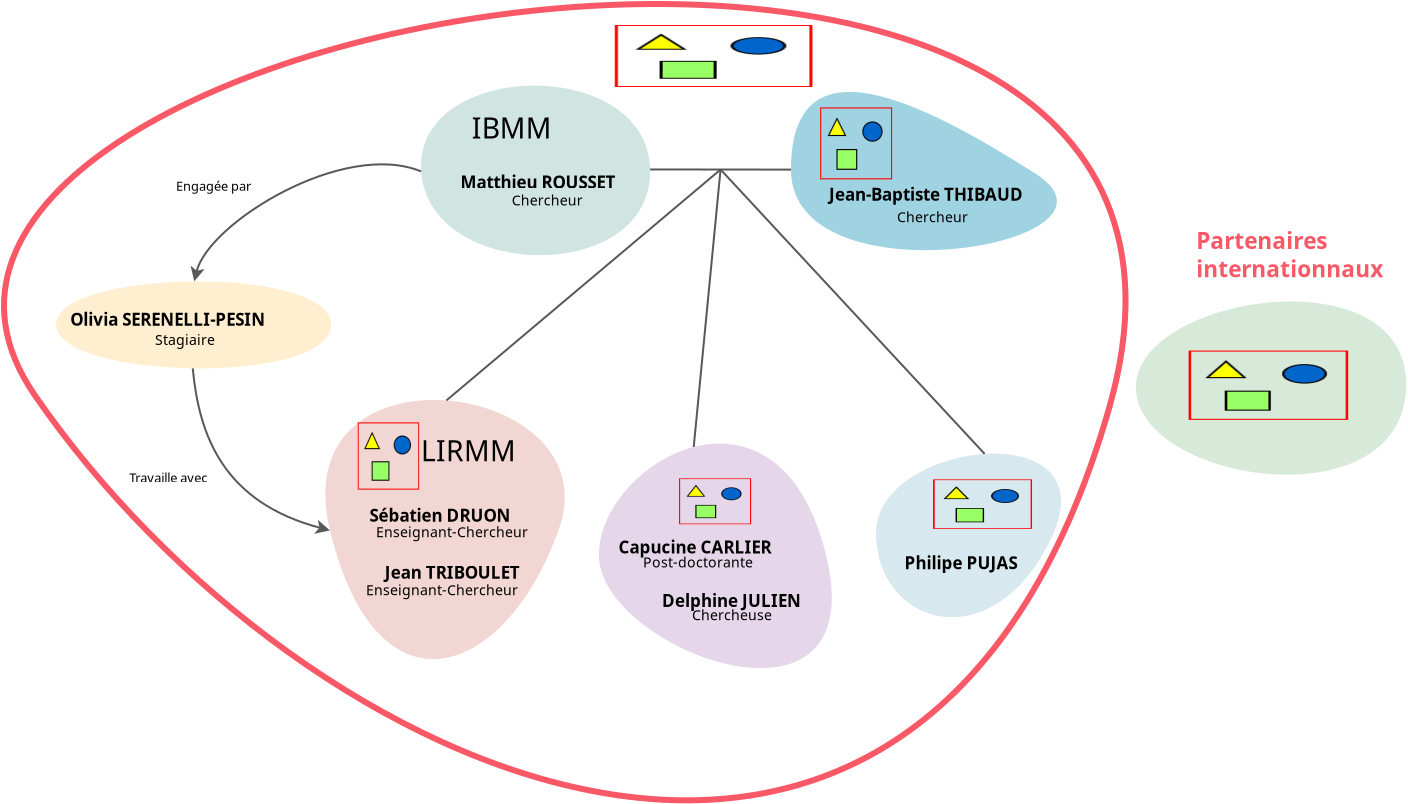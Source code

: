 <?xml version="1.0" encoding="UTF-8"?>
<dia:diagram xmlns:dia="http://www.lysator.liu.se/~alla/dia/">
  <dia:layer name="Arrière-plan" visible="true" connectable="true" active="true">
    <dia:object type="Standard - Beziergon" version="0" id="O0">
      <dia:attribute name="obj_pos">
        <dia:point val="7.339,3.262"/>
      </dia:attribute>
      <dia:attribute name="obj_bb">
        <dia:rectangle val="7.279,-1.079;18.841,7.501"/>
      </dia:attribute>
      <dia:attribute name="bez_points">
        <dia:point val="7.339,3.262"/>
        <dia:point val="7.739,8.814"/>
        <dia:point val="18.939,8.914"/>
        <dia:point val="18.789,3.162"/>
        <dia:point val="18.639,-2.591"/>
        <dia:point val="6.939,-2.291"/>
      </dia:attribute>
      <dia:attribute name="corner_types">
        <dia:enum val="0"/>
        <dia:enum val="0"/>
        <dia:enum val="0"/>
      </dia:attribute>
      <dia:attribute name="line_color">
        <dia:color val="#68cced00"/>
      </dia:attribute>
      <dia:attribute name="line_width">
        <dia:real val="0.1"/>
      </dia:attribute>
      <dia:attribute name="inner_color">
        <dia:color val="#d0e5e2ff"/>
      </dia:attribute>
      <dia:attribute name="show_background">
        <dia:boolean val="true"/>
      </dia:attribute>
      <dia:attribute name="line_style">
        <dia:enum val="4"/>
      </dia:attribute>
      <dia:attribute name="line_join">
        <dia:enum val="2"/>
      </dia:attribute>
    </dia:object>
    <dia:object type="Standard - Text" version="1" id="O1">
      <dia:attribute name="obj_pos">
        <dia:point val="13.264,4.112"/>
      </dia:attribute>
      <dia:attribute name="obj_bb">
        <dia:rectangle val="8.771,3.324;17.758,5.37"/>
      </dia:attribute>
      <dia:attribute name="text">
        <dia:composite type="text">
          <dia:attribute name="string">
            <dia:string>#Matthieu ROUSSET
#</dia:string>
          </dia:attribute>
          <dia:attribute name="font">
            <dia:font family="sans" style="80" name="Helvetica-Bold"/>
          </dia:attribute>
          <dia:attribute name="height">
            <dia:real val="1.058"/>
          </dia:attribute>
          <dia:attribute name="pos">
            <dia:point val="13.264,4.112"/>
          </dia:attribute>
          <dia:attribute name="color">
            <dia:color val="#000000ff"/>
          </dia:attribute>
          <dia:attribute name="alignment">
            <dia:enum val="1"/>
          </dia:attribute>
        </dia:composite>
      </dia:attribute>
      <dia:attribute name="valign">
        <dia:enum val="3"/>
      </dia:attribute>
    </dia:object>
    <dia:object type="Standard - Beziergon" version="0" id="O2">
      <dia:attribute name="obj_pos">
        <dia:point val="16.229,22.525"/>
      </dia:attribute>
      <dia:attribute name="obj_bb">
        <dia:rectangle val="16.178,16.819;27.922,28.149"/>
      </dia:attribute>
      <dia:attribute name="bez_points">
        <dia:point val="16.229,22.525"/>
        <dia:point val="16.339,27.212"/>
        <dia:point val="29.989,32.312"/>
        <dia:point val="27.589,22.459"/>
        <dia:point val="25.189,12.606"/>
        <dia:point val="16.119,17.838"/>
      </dia:attribute>
      <dia:attribute name="corner_types">
        <dia:enum val="0"/>
        <dia:enum val="0"/>
        <dia:enum val="0"/>
      </dia:attribute>
      <dia:attribute name="line_color">
        <dia:color val="#b480c200"/>
      </dia:attribute>
      <dia:attribute name="inner_color">
        <dia:color val="#e5d7e9ff"/>
      </dia:attribute>
      <dia:attribute name="show_background">
        <dia:boolean val="true"/>
      </dia:attribute>
    </dia:object>
    <dia:object type="Standard - Text" version="1" id="O3">
      <dia:attribute name="obj_pos">
        <dia:point val="9.864,1.612"/>
      </dia:attribute>
      <dia:attribute name="obj_bb">
        <dia:rectangle val="9.864,0.302;13.682,1.947"/>
      </dia:attribute>
      <dia:attribute name="text">
        <dia:composite type="text">
          <dia:attribute name="string">
            <dia:string>#IBMM#</dia:string>
          </dia:attribute>
          <dia:attribute name="font">
            <dia:font family="sans" style="0" name="Helvetica"/>
          </dia:attribute>
          <dia:attribute name="height">
            <dia:real val="1.764"/>
          </dia:attribute>
          <dia:attribute name="pos">
            <dia:point val="9.864,1.612"/>
          </dia:attribute>
          <dia:attribute name="color">
            <dia:color val="#000000ff"/>
          </dia:attribute>
          <dia:attribute name="alignment">
            <dia:enum val="0"/>
          </dia:attribute>
        </dia:composite>
      </dia:attribute>
      <dia:attribute name="valign">
        <dia:enum val="3"/>
      </dia:attribute>
    </dia:object>
    <dia:object type="Standard - Text" version="1" id="O4">
      <dia:attribute name="obj_pos">
        <dia:point val="11.864,4.962"/>
      </dia:attribute>
      <dia:attribute name="obj_bb">
        <dia:rectangle val="11.864,4.307;15.524,5.129"/>
      </dia:attribute>
      <dia:attribute name="text">
        <dia:composite type="text">
          <dia:attribute name="string">
            <dia:string>#Chercheur#</dia:string>
          </dia:attribute>
          <dia:attribute name="font">
            <dia:font family="sans" style="0" name="Helvetica"/>
          </dia:attribute>
          <dia:attribute name="height">
            <dia:real val="0.882"/>
          </dia:attribute>
          <dia:attribute name="pos">
            <dia:point val="11.864,4.962"/>
          </dia:attribute>
          <dia:attribute name="color">
            <dia:color val="#000000ff"/>
          </dia:attribute>
          <dia:attribute name="alignment">
            <dia:enum val="0"/>
          </dia:attribute>
        </dia:composite>
      </dia:attribute>
      <dia:attribute name="valign">
        <dia:enum val="3"/>
      </dia:attribute>
    </dia:object>
    <dia:object type="Standard - Text" version="1" id="O5">
      <dia:attribute name="obj_pos">
        <dia:point val="17.209,22.368"/>
      </dia:attribute>
      <dia:attribute name="obj_bb">
        <dia:rectangle val="17.209,21.581;25.892,22.568"/>
      </dia:attribute>
      <dia:attribute name="text">
        <dia:composite type="text">
          <dia:attribute name="string">
            <dia:string>#Capucine CARLIER#</dia:string>
          </dia:attribute>
          <dia:attribute name="font">
            <dia:font family="sans" style="80" name="Helvetica-Bold"/>
          </dia:attribute>
          <dia:attribute name="height">
            <dia:real val="1.058"/>
          </dia:attribute>
          <dia:attribute name="pos">
            <dia:point val="17.209,22.368"/>
          </dia:attribute>
          <dia:attribute name="color">
            <dia:color val="#000000ff"/>
          </dia:attribute>
          <dia:attribute name="alignment">
            <dia:enum val="0"/>
          </dia:attribute>
        </dia:composite>
      </dia:attribute>
      <dia:attribute name="valign">
        <dia:enum val="3"/>
      </dia:attribute>
    </dia:object>
    <dia:object type="Standard - Text" version="1" id="O6">
      <dia:attribute name="obj_pos">
        <dia:point val="18.434,23.068"/>
      </dia:attribute>
      <dia:attribute name="obj_bb">
        <dia:rectangle val="18.434,22.413;24.027,23.236"/>
      </dia:attribute>
      <dia:attribute name="text">
        <dia:composite type="text">
          <dia:attribute name="string">
            <dia:string>#Post-doctorante#</dia:string>
          </dia:attribute>
          <dia:attribute name="font">
            <dia:font family="sans" style="0" name="Helvetica"/>
          </dia:attribute>
          <dia:attribute name="height">
            <dia:real val="0.882"/>
          </dia:attribute>
          <dia:attribute name="pos">
            <dia:point val="18.434,23.068"/>
          </dia:attribute>
          <dia:attribute name="color">
            <dia:color val="#000000ff"/>
          </dia:attribute>
          <dia:attribute name="alignment">
            <dia:enum val="0"/>
          </dia:attribute>
        </dia:composite>
      </dia:attribute>
      <dia:attribute name="valign">
        <dia:enum val="3"/>
      </dia:attribute>
    </dia:object>
    <dia:object type="Standard - Beziergon" version="0" id="O7">
      <dia:attribute name="obj_pos">
        <dia:point val="25.83,3.17"/>
      </dia:attribute>
      <dia:attribute name="obj_bb">
        <dia:rectangle val="25.78,-0.763;39.178,7.251"/>
      </dia:attribute>
      <dia:attribute name="bez_points">
        <dia:point val="25.83,3.17"/>
        <dia:point val="25.821,9.93"/>
        <dia:point val="43.639,6.909"/>
        <dia:point val="38.039,3.359"/>
        <dia:point val="32.439,-0.191"/>
        <dia:point val="25.839,-3.591"/>
      </dia:attribute>
      <dia:attribute name="corner_types">
        <dia:enum val="0"/>
        <dia:enum val="0"/>
        <dia:enum val="0"/>
      </dia:attribute>
      <dia:attribute name="line_color">
        <dia:color val="#00284d00"/>
      </dia:attribute>
      <dia:attribute name="inner_color">
        <dia:color val="#a0d3e1ff"/>
      </dia:attribute>
      <dia:attribute name="show_background">
        <dia:boolean val="true"/>
      </dia:attribute>
    </dia:object>
    <dia:object type="Standard - Text" version="1" id="O8">
      <dia:attribute name="obj_pos">
        <dia:point val="19.379,25.037"/>
      </dia:attribute>
      <dia:attribute name="obj_bb">
        <dia:rectangle val="19.379,24.249;27.059,25.237"/>
      </dia:attribute>
      <dia:attribute name="text">
        <dia:composite type="text">
          <dia:attribute name="string">
            <dia:string>#Delphine JULIEN#</dia:string>
          </dia:attribute>
          <dia:attribute name="font">
            <dia:font family="sans" style="80" name="Helvetica-Bold"/>
          </dia:attribute>
          <dia:attribute name="height">
            <dia:real val="1.058"/>
          </dia:attribute>
          <dia:attribute name="pos">
            <dia:point val="19.379,25.037"/>
          </dia:attribute>
          <dia:attribute name="color">
            <dia:color val="#000000ff"/>
          </dia:attribute>
          <dia:attribute name="alignment">
            <dia:enum val="0"/>
          </dia:attribute>
        </dia:composite>
      </dia:attribute>
      <dia:attribute name="valign">
        <dia:enum val="3"/>
      </dia:attribute>
    </dia:object>
    <dia:object type="Standard - Text" version="1" id="O9">
      <dia:attribute name="obj_pos">
        <dia:point val="20.879,25.706"/>
      </dia:attribute>
      <dia:attribute name="obj_bb">
        <dia:rectangle val="20.879,25.051;25.049,25.873"/>
      </dia:attribute>
      <dia:attribute name="text">
        <dia:composite type="text">
          <dia:attribute name="string">
            <dia:string>#Chercheuse#</dia:string>
          </dia:attribute>
          <dia:attribute name="font">
            <dia:font family="sans" style="0" name="Helvetica"/>
          </dia:attribute>
          <dia:attribute name="height">
            <dia:real val="0.882"/>
          </dia:attribute>
          <dia:attribute name="pos">
            <dia:point val="20.879,25.706"/>
          </dia:attribute>
          <dia:attribute name="color">
            <dia:color val="#000000ff"/>
          </dia:attribute>
          <dia:attribute name="alignment">
            <dia:enum val="0"/>
          </dia:attribute>
        </dia:composite>
      </dia:attribute>
      <dia:attribute name="valign">
        <dia:enum val="3"/>
      </dia:attribute>
    </dia:object>
    <dia:object type="Standard - Text" version="1" id="O10">
      <dia:attribute name="obj_pos">
        <dia:point val="32.578,4.723"/>
      </dia:attribute>
      <dia:attribute name="obj_bb">
        <dia:rectangle val="27.088,3.936;38.068,4.923"/>
      </dia:attribute>
      <dia:attribute name="text">
        <dia:composite type="text">
          <dia:attribute name="string">
            <dia:string>#Jean-Baptiste THIBAUD#</dia:string>
          </dia:attribute>
          <dia:attribute name="font">
            <dia:font family="sans" style="80" name="Helvetica-Bold"/>
          </dia:attribute>
          <dia:attribute name="height">
            <dia:real val="1.058"/>
          </dia:attribute>
          <dia:attribute name="pos">
            <dia:point val="32.578,4.723"/>
          </dia:attribute>
          <dia:attribute name="color">
            <dia:color val="#000000ff"/>
          </dia:attribute>
          <dia:attribute name="alignment">
            <dia:enum val="1"/>
          </dia:attribute>
        </dia:composite>
      </dia:attribute>
      <dia:attribute name="valign">
        <dia:enum val="3"/>
      </dia:attribute>
    </dia:object>
    <dia:object type="Standard - Text" version="1" id="O11">
      <dia:attribute name="obj_pos">
        <dia:point val="25.889,10.581"/>
      </dia:attribute>
      <dia:attribute name="obj_bb">
        <dia:rectangle val="25.889,9.986;25.889,10.733"/>
      </dia:attribute>
      <dia:attribute name="text">
        <dia:composite type="text">
          <dia:attribute name="string">
            <dia:string>##</dia:string>
          </dia:attribute>
          <dia:attribute name="font">
            <dia:font family="sans" style="0" name="Helvetica"/>
          </dia:attribute>
          <dia:attribute name="height">
            <dia:real val="0.8"/>
          </dia:attribute>
          <dia:attribute name="pos">
            <dia:point val="25.889,10.581"/>
          </dia:attribute>
          <dia:attribute name="color">
            <dia:color val="#000000ff"/>
          </dia:attribute>
          <dia:attribute name="alignment">
            <dia:enum val="0"/>
          </dia:attribute>
        </dia:composite>
      </dia:attribute>
      <dia:attribute name="valign">
        <dia:enum val="3"/>
      </dia:attribute>
    </dia:object>
    <dia:object type="Standard - Text" version="1" id="O12">
      <dia:attribute name="obj_pos">
        <dia:point val="31.129,5.806"/>
      </dia:attribute>
      <dia:attribute name="obj_bb">
        <dia:rectangle val="31.129,5.151;34.789,5.973"/>
      </dia:attribute>
      <dia:attribute name="text">
        <dia:composite type="text">
          <dia:attribute name="string">
            <dia:string>#Chercheur#</dia:string>
          </dia:attribute>
          <dia:attribute name="font">
            <dia:font family="sans" style="0" name="Helvetica"/>
          </dia:attribute>
          <dia:attribute name="height">
            <dia:real val="0.882"/>
          </dia:attribute>
          <dia:attribute name="pos">
            <dia:point val="31.129,5.806"/>
          </dia:attribute>
          <dia:attribute name="color">
            <dia:color val="#000000ff"/>
          </dia:attribute>
          <dia:attribute name="alignment">
            <dia:enum val="0"/>
          </dia:attribute>
        </dia:composite>
      </dia:attribute>
      <dia:attribute name="valign">
        <dia:enum val="3"/>
      </dia:attribute>
    </dia:object>
    <dia:object type="Standard - Beziergon" version="0" id="O13">
      <dia:attribute name="obj_pos">
        <dia:point val="2.781,21.212"/>
      </dia:attribute>
      <dia:attribute name="obj_bb">
        <dia:rectangle val="2.498,14.638;14.569,27.693"/>
      </dia:attribute>
      <dia:attribute name="bez_points">
        <dia:point val="2.781,21.212"/>
        <dia:point val="5.139,30.959"/>
        <dia:point val="11.639,28.559"/>
        <dia:point val="14.239,21.109"/>
        <dia:point val="16.839,13.659"/>
        <dia:point val="0.422,11.466"/>
      </dia:attribute>
      <dia:attribute name="corner_types">
        <dia:enum val="0"/>
        <dia:enum val="0"/>
        <dia:enum val="0"/>
      </dia:attribute>
      <dia:attribute name="line_color">
        <dia:color val="#da808000"/>
      </dia:attribute>
      <dia:attribute name="inner_color">
        <dia:color val="#f2d6d3ff"/>
      </dia:attribute>
      <dia:attribute name="show_background">
        <dia:boolean val="true"/>
      </dia:attribute>
      <dia:attribute name="line_style">
        <dia:enum val="4"/>
      </dia:attribute>
    </dia:object>
    <dia:object type="Standard - Text" version="1" id="O14">
      <dia:attribute name="obj_pos">
        <dia:point val="7.329,17.748"/>
      </dia:attribute>
      <dia:attribute name="obj_bb">
        <dia:rectangle val="7.329,16.438;11.944,18.083"/>
      </dia:attribute>
      <dia:attribute name="text">
        <dia:composite type="text">
          <dia:attribute name="string">
            <dia:string>#LIRMM#</dia:string>
          </dia:attribute>
          <dia:attribute name="font">
            <dia:font family="sans" style="0" name="Helvetica"/>
          </dia:attribute>
          <dia:attribute name="height">
            <dia:real val="1.764"/>
          </dia:attribute>
          <dia:attribute name="pos">
            <dia:point val="7.329,17.748"/>
          </dia:attribute>
          <dia:attribute name="color">
            <dia:color val="#000000ff"/>
          </dia:attribute>
          <dia:attribute name="alignment">
            <dia:enum val="0"/>
          </dia:attribute>
        </dia:composite>
      </dia:attribute>
      <dia:attribute name="valign">
        <dia:enum val="3"/>
      </dia:attribute>
    </dia:object>
    <dia:object type="Standard - Text" version="1" id="O15">
      <dia:attribute name="obj_pos">
        <dia:point val="8.278,20.773"/>
      </dia:attribute>
      <dia:attribute name="obj_bb">
        <dia:rectangle val="4.278,19.986;12.278,20.973"/>
      </dia:attribute>
      <dia:attribute name="text">
        <dia:composite type="text">
          <dia:attribute name="string">
            <dia:string>#Sébatien DRUON#</dia:string>
          </dia:attribute>
          <dia:attribute name="font">
            <dia:font family="sans" style="80" name="Helvetica-Bold"/>
          </dia:attribute>
          <dia:attribute name="height">
            <dia:real val="1.058"/>
          </dia:attribute>
          <dia:attribute name="pos">
            <dia:point val="8.278,20.773"/>
          </dia:attribute>
          <dia:attribute name="color">
            <dia:color val="#000000ff"/>
          </dia:attribute>
          <dia:attribute name="alignment">
            <dia:enum val="1"/>
          </dia:attribute>
        </dia:composite>
      </dia:attribute>
      <dia:attribute name="valign">
        <dia:enum val="3"/>
      </dia:attribute>
    </dia:object>
    <dia:object type="Standard - Text" version="1" id="O16">
      <dia:attribute name="obj_pos">
        <dia:point val="5.079,21.556"/>
      </dia:attribute>
      <dia:attribute name="obj_bb">
        <dia:rectangle val="5.079,20.901;12.937,21.723"/>
      </dia:attribute>
      <dia:attribute name="text">
        <dia:composite type="text">
          <dia:attribute name="string">
            <dia:string>#Enseignant-Chercheur#</dia:string>
          </dia:attribute>
          <dia:attribute name="font">
            <dia:font family="sans" style="0" name="Helvetica"/>
          </dia:attribute>
          <dia:attribute name="height">
            <dia:real val="0.882"/>
          </dia:attribute>
          <dia:attribute name="pos">
            <dia:point val="5.079,21.556"/>
          </dia:attribute>
          <dia:attribute name="color">
            <dia:color val="#000000ff"/>
          </dia:attribute>
          <dia:attribute name="alignment">
            <dia:enum val="0"/>
          </dia:attribute>
        </dia:composite>
      </dia:attribute>
      <dia:attribute name="valign">
        <dia:enum val="3"/>
      </dia:attribute>
    </dia:object>
    <dia:object type="Standard - Text" version="1" id="O17">
      <dia:attribute name="obj_pos">
        <dia:point val="8.894,23.623"/>
      </dia:attribute>
      <dia:attribute name="obj_bb">
        <dia:rectangle val="5.068,22.836;12.72,23.823"/>
      </dia:attribute>
      <dia:attribute name="text">
        <dia:composite type="text">
          <dia:attribute name="string">
            <dia:string>#Jean TRIBOULET#</dia:string>
          </dia:attribute>
          <dia:attribute name="font">
            <dia:font family="sans" style="80" name="Helvetica-Bold"/>
          </dia:attribute>
          <dia:attribute name="height">
            <dia:real val="1.058"/>
          </dia:attribute>
          <dia:attribute name="pos">
            <dia:point val="8.894,23.623"/>
          </dia:attribute>
          <dia:attribute name="color">
            <dia:color val="#000000ff"/>
          </dia:attribute>
          <dia:attribute name="alignment">
            <dia:enum val="1"/>
          </dia:attribute>
        </dia:composite>
      </dia:attribute>
      <dia:attribute name="valign">
        <dia:enum val="3"/>
      </dia:attribute>
    </dia:object>
    <dia:object type="Standard - Text" version="1" id="O18">
      <dia:attribute name="obj_pos">
        <dia:point val="4.579,24.456"/>
      </dia:attribute>
      <dia:attribute name="obj_bb">
        <dia:rectangle val="4.579,23.801;12.437,24.623"/>
      </dia:attribute>
      <dia:attribute name="text">
        <dia:composite type="text">
          <dia:attribute name="string">
            <dia:string>#Enseignant-Chercheur#</dia:string>
          </dia:attribute>
          <dia:attribute name="font">
            <dia:font family="sans" style="0" name="Helvetica"/>
          </dia:attribute>
          <dia:attribute name="height">
            <dia:real val="0.882"/>
          </dia:attribute>
          <dia:attribute name="pos">
            <dia:point val="4.579,24.456"/>
          </dia:attribute>
          <dia:attribute name="color">
            <dia:color val="#000000ff"/>
          </dia:attribute>
          <dia:attribute name="alignment">
            <dia:enum val="0"/>
          </dia:attribute>
        </dia:composite>
      </dia:attribute>
      <dia:attribute name="valign">
        <dia:enum val="3"/>
      </dia:attribute>
    </dia:object>
    <dia:object type="Standard - Beziergon" version="0" id="O19">
      <dia:attribute name="obj_pos">
        <dia:point val="30.081,21.412"/>
      </dia:attribute>
      <dia:attribute name="obj_bb">
        <dia:rectangle val="30.03,17.32;39.386,25.6"/>
      </dia:attribute>
      <dia:attribute name="bez_points">
        <dia:point val="30.081,21.412"/>
        <dia:point val="30.191,26.099"/>
        <dia:point val="36.042,27.667"/>
        <dia:point val="38.891,21.499"/>
        <dia:point val="41.739,15.331"/>
        <dia:point val="29.971,16.726"/>
      </dia:attribute>
      <dia:attribute name="corner_types">
        <dia:enum val="0"/>
        <dia:enum val="0"/>
        <dia:enum val="0"/>
      </dia:attribute>
      <dia:attribute name="line_color">
        <dia:color val="#27acd600"/>
      </dia:attribute>
      <dia:attribute name="inner_color">
        <dia:color val="#d7e9eeff"/>
      </dia:attribute>
      <dia:attribute name="show_background">
        <dia:boolean val="true"/>
      </dia:attribute>
    </dia:object>
    <dia:object type="Standard - Text" version="1" id="O20">
      <dia:attribute name="obj_pos">
        <dia:point val="34.336,23.156"/>
      </dia:attribute>
      <dia:attribute name="obj_bb">
        <dia:rectangle val="31.108,22.368;37.563,24.414"/>
      </dia:attribute>
      <dia:attribute name="text">
        <dia:composite type="text">
          <dia:attribute name="string">
            <dia:string>#Philipe PUJAS
#</dia:string>
          </dia:attribute>
          <dia:attribute name="font">
            <dia:font family="sans" style="80" name="Helvetica-Bold"/>
          </dia:attribute>
          <dia:attribute name="height">
            <dia:real val="1.058"/>
          </dia:attribute>
          <dia:attribute name="pos">
            <dia:point val="34.336,23.156"/>
          </dia:attribute>
          <dia:attribute name="color">
            <dia:color val="#000000ff"/>
          </dia:attribute>
          <dia:attribute name="alignment">
            <dia:enum val="1"/>
          </dia:attribute>
        </dia:composite>
      </dia:attribute>
      <dia:attribute name="valign">
        <dia:enum val="3"/>
      </dia:attribute>
    </dia:object>
    <dia:object type="Standard - Image" version="0" id="O21">
      <dia:attribute name="obj_pos">
        <dia:point val="27.289,0.059"/>
      </dia:attribute>
      <dia:attribute name="obj_bb">
        <dia:rectangle val="27.289,0.059;30.889,3.659"/>
      </dia:attribute>
      <dia:attribute name="elem_corner">
        <dia:point val="27.289,0.059"/>
      </dia:attribute>
      <dia:attribute name="elem_width">
        <dia:real val="3.6"/>
      </dia:attribute>
      <dia:attribute name="elem_height">
        <dia:real val="3.6"/>
      </dia:attribute>
      <dia:attribute name="draw_border">
        <dia:boolean val="false"/>
      </dia:attribute>
      <dia:attribute name="keep_aspect">
        <dia:boolean val="true"/>
      </dia:attribute>
      <dia:attribute name="file">
        <dia:string>#/home/olivia/superbeelive/rapport/images/logo/cnrs_logo.png#</dia:string>
      </dia:attribute>
    </dia:object>
    <dia:object type="Standard - Image" version="0" id="O22">
      <dia:attribute name="obj_pos">
        <dia:point val="4.169,15.809"/>
      </dia:attribute>
      <dia:attribute name="obj_bb">
        <dia:rectangle val="4.169,15.809;7.239,19.173"/>
      </dia:attribute>
      <dia:attribute name="elem_corner">
        <dia:point val="4.169,15.809"/>
      </dia:attribute>
      <dia:attribute name="elem_width">
        <dia:real val="3.07"/>
      </dia:attribute>
      <dia:attribute name="elem_height">
        <dia:real val="3.364"/>
      </dia:attribute>
      <dia:attribute name="draw_border">
        <dia:boolean val="false"/>
      </dia:attribute>
      <dia:attribute name="keep_aspect">
        <dia:boolean val="true"/>
      </dia:attribute>
      <dia:attribute name="file">
        <dia:string>#/home/olivia/superbeelive/rapport/images/logo/logo_lirmm.png#</dia:string>
      </dia:attribute>
    </dia:object>
    <dia:object type="Standard - Image" version="0" id="O23">
      <dia:attribute name="obj_pos">
        <dia:point val="20.234,18.609"/>
      </dia:attribute>
      <dia:attribute name="obj_bb">
        <dia:rectangle val="20.234,18.609;23.839,20.902"/>
      </dia:attribute>
      <dia:attribute name="elem_corner">
        <dia:point val="20.234,18.609"/>
      </dia:attribute>
      <dia:attribute name="elem_width">
        <dia:real val="3.605"/>
      </dia:attribute>
      <dia:attribute name="elem_height">
        <dia:real val="2.293"/>
      </dia:attribute>
      <dia:attribute name="draw_border">
        <dia:boolean val="false"/>
      </dia:attribute>
      <dia:attribute name="keep_aspect">
        <dia:boolean val="true"/>
      </dia:attribute>
      <dia:attribute name="file">
        <dia:string>#/home/olivia/superbeelive/rapport/images/logo/logo_lmgc.png#</dia:string>
      </dia:attribute>
    </dia:object>
    <dia:object type="Standard - Image" version="0" id="O24">
      <dia:attribute name="obj_pos">
        <dia:point val="32.939,18.659"/>
      </dia:attribute>
      <dia:attribute name="obj_bb">
        <dia:rectangle val="32.939,18.659;37.889,21.134"/>
      </dia:attribute>
      <dia:attribute name="elem_corner">
        <dia:point val="32.939,18.659"/>
      </dia:attribute>
      <dia:attribute name="elem_width">
        <dia:real val="4.95"/>
      </dia:attribute>
      <dia:attribute name="elem_height">
        <dia:real val="2.475"/>
      </dia:attribute>
      <dia:attribute name="draw_border">
        <dia:boolean val="false"/>
      </dia:attribute>
      <dia:attribute name="keep_aspect">
        <dia:boolean val="true"/>
      </dia:attribute>
      <dia:attribute name="file">
        <dia:string>#/home/olivia/superbeelive/rapport/images/logo/logo_iutbeziers.png#</dia:string>
      </dia:attribute>
    </dia:object>
    <dia:object type="Standard - Line" version="0" id="O25">
      <dia:attribute name="obj_pos">
        <dia:point val="18.789,3.162"/>
      </dia:attribute>
      <dia:attribute name="obj_bb">
        <dia:rectangle val="18.739,3.112;25.88,3.22"/>
      </dia:attribute>
      <dia:attribute name="conn_endpoints">
        <dia:point val="18.789,3.162"/>
        <dia:point val="25.83,3.17"/>
      </dia:attribute>
      <dia:attribute name="numcp">
        <dia:int val="1"/>
      </dia:attribute>
      <dia:attribute name="line_color">
        <dia:color val="#585858ff"/>
      </dia:attribute>
      <dia:connections>
        <dia:connection handle="0" to="O0" connection="2"/>
        <dia:connection handle="1" to="O7" connection="0"/>
      </dia:connections>
    </dia:object>
    <dia:object type="Standard - Line" version="0" id="O26">
      <dia:attribute name="obj_pos">
        <dia:point val="22.31,3.166"/>
      </dia:attribute>
      <dia:attribute name="obj_bb">
        <dia:rectangle val="8.53,3.095;22.38,14.782"/>
      </dia:attribute>
      <dia:attribute name="conn_endpoints">
        <dia:point val="22.31,3.166"/>
        <dia:point val="8.601,14.712"/>
      </dia:attribute>
      <dia:attribute name="numcp">
        <dia:int val="1"/>
      </dia:attribute>
      <dia:attribute name="line_color">
        <dia:color val="#585858ff"/>
      </dia:attribute>
      <dia:connections>
        <dia:connection handle="0" to="O25" connection="0"/>
        <dia:connection handle="1" to="O13" connection="3"/>
      </dia:connections>
    </dia:object>
    <dia:object type="Standard - Line" version="0" id="O27">
      <dia:attribute name="obj_pos">
        <dia:point val="22.31,3.166"/>
      </dia:attribute>
      <dia:attribute name="obj_bb">
        <dia:rectangle val="20.913,3.111;22.364,17.094"/>
      </dia:attribute>
      <dia:attribute name="conn_endpoints">
        <dia:point val="22.31,3.166"/>
        <dia:point val="20.968,17.04"/>
      </dia:attribute>
      <dia:attribute name="numcp">
        <dia:int val="1"/>
      </dia:attribute>
      <dia:attribute name="line_color">
        <dia:color val="#585858ff"/>
      </dia:attribute>
      <dia:connections>
        <dia:connection handle="0" to="O25" connection="0"/>
        <dia:connection handle="1" to="O2" connection="3"/>
      </dia:connections>
    </dia:object>
    <dia:object type="Standard - Line" version="0" id="O28">
      <dia:attribute name="obj_pos">
        <dia:point val="22.31,3.166"/>
      </dia:attribute>
      <dia:attribute name="obj_bb">
        <dia:rectangle val="22.239,3.095;35.583,17.456"/>
      </dia:attribute>
      <dia:attribute name="conn_endpoints">
        <dia:point val="22.31,3.166"/>
        <dia:point val="35.513,17.385"/>
      </dia:attribute>
      <dia:attribute name="numcp">
        <dia:int val="1"/>
      </dia:attribute>
      <dia:attribute name="line_color">
        <dia:color val="#585858ff"/>
      </dia:attribute>
      <dia:connections>
        <dia:connection handle="0" to="O25" connection="0"/>
        <dia:connection handle="1" to="O19" connection="3"/>
      </dia:connections>
    </dia:object>
    <dia:object type="Standard - Image" version="0" id="O29">
      <dia:attribute name="obj_pos">
        <dia:point val="17.026,-4.057"/>
      </dia:attribute>
      <dia:attribute name="obj_bb">
        <dia:rectangle val="17.026,-4.057;26.904,-0.962"/>
      </dia:attribute>
      <dia:attribute name="elem_corner">
        <dia:point val="17.026,-4.057"/>
      </dia:attribute>
      <dia:attribute name="elem_width">
        <dia:real val="9.877"/>
      </dia:attribute>
      <dia:attribute name="elem_height">
        <dia:real val="3.095"/>
      </dia:attribute>
      <dia:attribute name="draw_border">
        <dia:boolean val="false"/>
      </dia:attribute>
      <dia:attribute name="keep_aspect">
        <dia:boolean val="true"/>
      </dia:attribute>
      <dia:attribute name="file">
        <dia:string>#/home/olivia/superbeelive/rapport/images/logo/um_logo.png#</dia:string>
      </dia:attribute>
    </dia:object>
    <dia:object type="Standard - Beziergon" version="0" id="O30">
      <dia:attribute name="obj_pos">
        <dia:point val="2.832,10.959"/>
      </dia:attribute>
      <dia:attribute name="obj_bb">
        <dia:rectangle val="-10.968,8.708;2.883,13.162"/>
      </dia:attribute>
      <dia:attribute name="bez_points">
        <dia:point val="2.832,10.959"/>
        <dia:point val="2.932,7.909"/>
        <dia:point val="-10.918,8.159"/>
        <dia:point val="-10.918,10.909"/>
        <dia:point val="-10.918,13.659"/>
        <dia:point val="2.732,14.009"/>
      </dia:attribute>
      <dia:attribute name="corner_types">
        <dia:enum val="0"/>
        <dia:enum val="0"/>
        <dia:enum val="0"/>
      </dia:attribute>
      <dia:attribute name="line_color">
        <dia:color val="#f4ffc300"/>
      </dia:attribute>
      <dia:attribute name="inner_color">
        <dia:color val="#ffefd0ff"/>
      </dia:attribute>
      <dia:attribute name="show_background">
        <dia:boolean val="true"/>
      </dia:attribute>
    </dia:object>
    <dia:object type="Standard - Text" version="1" id="O31">
      <dia:attribute name="obj_pos">
        <dia:point val="-10.206,10.983"/>
      </dia:attribute>
      <dia:attribute name="obj_bb">
        <dia:rectangle val="-10.206,10.196;1.084,11.183"/>
      </dia:attribute>
      <dia:attribute name="text">
        <dia:composite type="text">
          <dia:attribute name="string">
            <dia:string>#Olivia SERENELLI-PESIN#</dia:string>
          </dia:attribute>
          <dia:attribute name="font">
            <dia:font family="sans" style="80" name="Helvetica-Bold"/>
          </dia:attribute>
          <dia:attribute name="height">
            <dia:real val="1.058"/>
          </dia:attribute>
          <dia:attribute name="pos">
            <dia:point val="-10.206,10.983"/>
          </dia:attribute>
          <dia:attribute name="color">
            <dia:color val="#000000ff"/>
          </dia:attribute>
          <dia:attribute name="alignment">
            <dia:enum val="0"/>
          </dia:attribute>
        </dia:composite>
      </dia:attribute>
      <dia:attribute name="valign">
        <dia:enum val="3"/>
      </dia:attribute>
    </dia:object>
    <dia:object type="Standard - Text" version="1" id="O32">
      <dia:attribute name="obj_pos">
        <dia:point val="-5.962,11.934"/>
      </dia:attribute>
      <dia:attribute name="obj_bb">
        <dia:rectangle val="-5.962,11.279;-2.824,12.101"/>
      </dia:attribute>
      <dia:attribute name="text">
        <dia:composite type="text">
          <dia:attribute name="string">
            <dia:string>#Stagiaire#</dia:string>
          </dia:attribute>
          <dia:attribute name="font">
            <dia:font family="sans" style="0" name="Helvetica"/>
          </dia:attribute>
          <dia:attribute name="height">
            <dia:real val="0.882"/>
          </dia:attribute>
          <dia:attribute name="pos">
            <dia:point val="-5.962,11.934"/>
          </dia:attribute>
          <dia:attribute name="color">
            <dia:color val="#000000ff"/>
          </dia:attribute>
          <dia:attribute name="alignment">
            <dia:enum val="0"/>
          </dia:attribute>
        </dia:composite>
      </dia:attribute>
      <dia:attribute name="valign">
        <dia:enum val="3"/>
      </dia:attribute>
    </dia:object>
    <dia:object type="Standard - BezierLine" version="0" id="O33">
      <dia:attribute name="obj_pos">
        <dia:point val="7.339,3.262"/>
      </dia:attribute>
      <dia:attribute name="obj_bb">
        <dia:rectangle val="-4.19,2.856;7.405,8.759"/>
      </dia:attribute>
      <dia:attribute name="bez_points">
        <dia:point val="7.339,3.262"/>
        <dia:point val="3.439,1.659"/>
        <dia:point val="-3.318,5.859"/>
        <dia:point val="-4.005,8.759"/>
      </dia:attribute>
      <dia:attribute name="corner_types">
        <dia:enum val="0"/>
        <dia:enum val="0"/>
      </dia:attribute>
      <dia:attribute name="line_color">
        <dia:color val="#585858ff"/>
      </dia:attribute>
      <dia:attribute name="end_arrow">
        <dia:enum val="22"/>
      </dia:attribute>
      <dia:attribute name="end_arrow_length">
        <dia:real val="0.5"/>
      </dia:attribute>
      <dia:attribute name="end_arrow_width">
        <dia:real val="0.5"/>
      </dia:attribute>
      <dia:connections>
        <dia:connection handle="0" to="O0" connection="0"/>
        <dia:connection handle="3" to="O30" connection="1"/>
      </dia:connections>
    </dia:object>
    <dia:object type="Standard - BezierLine" version="0" id="O34">
      <dia:attribute name="obj_pos">
        <dia:point val="-4.08,13.109"/>
      </dia:attribute>
      <dia:attribute name="obj_bb">
        <dia:rectangle val="-4.135,13.055;2.781,21.378"/>
      </dia:attribute>
      <dia:attribute name="bez_points">
        <dia:point val="-4.08,13.109"/>
        <dia:point val="-3.768,16.459"/>
        <dia:point val="-2.561,19.809"/>
        <dia:point val="2.781,21.212"/>
      </dia:attribute>
      <dia:attribute name="corner_types">
        <dia:enum val="0"/>
        <dia:enum val="0"/>
      </dia:attribute>
      <dia:attribute name="line_color">
        <dia:color val="#585858ff"/>
      </dia:attribute>
      <dia:attribute name="end_arrow">
        <dia:enum val="22"/>
      </dia:attribute>
      <dia:attribute name="end_arrow_length">
        <dia:real val="0.5"/>
      </dia:attribute>
      <dia:attribute name="end_arrow_width">
        <dia:real val="0.5"/>
      </dia:attribute>
      <dia:connections>
        <dia:connection handle="0" to="O30" connection="3"/>
        <dia:connection handle="3" to="O13" connection="0"/>
      </dia:connections>
    </dia:object>
    <dia:object type="Standard - Beziergon" version="0" id="O35">
      <dia:attribute name="obj_pos">
        <dia:point val="43.074,14.117"/>
      </dia:attribute>
      <dia:attribute name="obj_bb">
        <dia:rectangle val="43.024,9.714;56.642,18.477"/>
      </dia:attribute>
      <dia:attribute name="bez_points">
        <dia:point val="43.074,14.117"/>
        <dia:point val="43.184,18.804"/>
        <dia:point val="56.343,20.849"/>
        <dia:point val="56.588,14.079"/>
        <dia:point val="56.834,7.308"/>
        <dia:point val="42.964,9.431"/>
      </dia:attribute>
      <dia:attribute name="corner_types">
        <dia:enum val="0"/>
        <dia:enum val="0"/>
        <dia:enum val="0"/>
      </dia:attribute>
      <dia:attribute name="line_color">
        <dia:color val="#b480c200"/>
      </dia:attribute>
      <dia:attribute name="inner_color">
        <dia:color val="#d7e9d9ff"/>
      </dia:attribute>
      <dia:attribute name="show_background">
        <dia:boolean val="true"/>
      </dia:attribute>
    </dia:object>
    <dia:object type="Standard - Image" version="0" id="O36">
      <dia:attribute name="obj_pos">
        <dia:point val="45.713,12.218"/>
      </dia:attribute>
      <dia:attribute name="obj_bb">
        <dia:rectangle val="45.713,12.218;53.688,15.684"/>
      </dia:attribute>
      <dia:attribute name="elem_corner">
        <dia:point val="45.713,12.218"/>
      </dia:attribute>
      <dia:attribute name="elem_width">
        <dia:real val="7.976"/>
      </dia:attribute>
      <dia:attribute name="elem_height">
        <dia:real val="3.466"/>
      </dia:attribute>
      <dia:attribute name="draw_border">
        <dia:boolean val="false"/>
      </dia:attribute>
      <dia:attribute name="keep_aspect">
        <dia:boolean val="true"/>
      </dia:attribute>
      <dia:attribute name="file">
        <dia:string>#/home/olivia/superbeelive/rapport/images/logo/universite_wageningen.png#</dia:string>
      </dia:attribute>
    </dia:object>
    <dia:object type="Standard - Text" version="1" id="O37">
      <dia:attribute name="obj_pos">
        <dia:point val="46.089,7.144"/>
      </dia:attribute>
      <dia:attribute name="obj_bb">
        <dia:rectangle val="46.089,6.094;56.307,8.822"/>
      </dia:attribute>
      <dia:attribute name="text">
        <dia:composite type="text">
          <dia:attribute name="string">
            <dia:string>#Partenaires 
internationnaux#</dia:string>
          </dia:attribute>
          <dia:attribute name="font">
            <dia:font family="sans" style="80" name="Helvetica-Bold"/>
          </dia:attribute>
          <dia:attribute name="height">
            <dia:real val="1.411"/>
          </dia:attribute>
          <dia:attribute name="pos">
            <dia:point val="46.089,7.144"/>
          </dia:attribute>
          <dia:attribute name="color">
            <dia:color val="#f95866ff"/>
          </dia:attribute>
          <dia:attribute name="alignment">
            <dia:enum val="0"/>
          </dia:attribute>
        </dia:composite>
      </dia:attribute>
      <dia:attribute name="valign">
        <dia:enum val="3"/>
      </dia:attribute>
    </dia:object>
    <dia:object type="Standard - Text" version="1" id="O38">
      <dia:attribute name="obj_pos">
        <dia:point val="-4.916,4.23"/>
      </dia:attribute>
      <dia:attribute name="obj_bb">
        <dia:rectangle val="-4.916,3.635;-0.841,4.383"/>
      </dia:attribute>
      <dia:attribute name="text">
        <dia:composite type="text">
          <dia:attribute name="string">
            <dia:string>#Engagée par#</dia:string>
          </dia:attribute>
          <dia:attribute name="font">
            <dia:font family="sans" style="0" name="Helvetica"/>
          </dia:attribute>
          <dia:attribute name="height">
            <dia:real val="0.8"/>
          </dia:attribute>
          <dia:attribute name="pos">
            <dia:point val="-4.916,4.23"/>
          </dia:attribute>
          <dia:attribute name="color">
            <dia:color val="#000000ff"/>
          </dia:attribute>
          <dia:attribute name="alignment">
            <dia:enum val="0"/>
          </dia:attribute>
        </dia:composite>
      </dia:attribute>
      <dia:attribute name="valign">
        <dia:enum val="3"/>
      </dia:attribute>
    </dia:object>
    <dia:object type="Standard - Text" version="1" id="O39">
      <dia:attribute name="obj_pos">
        <dia:point val="-7.254,18.811"/>
      </dia:attribute>
      <dia:attribute name="obj_bb">
        <dia:rectangle val="-7.254,18.216;-2.881,18.963"/>
      </dia:attribute>
      <dia:attribute name="text">
        <dia:composite type="text">
          <dia:attribute name="string">
            <dia:string>#Travaille avec#</dia:string>
          </dia:attribute>
          <dia:attribute name="font">
            <dia:font family="sans" style="0" name="Helvetica"/>
          </dia:attribute>
          <dia:attribute name="height">
            <dia:real val="0.8"/>
          </dia:attribute>
          <dia:attribute name="pos">
            <dia:point val="-7.254,18.811"/>
          </dia:attribute>
          <dia:attribute name="color">
            <dia:color val="#000000ff"/>
          </dia:attribute>
          <dia:attribute name="alignment">
            <dia:enum val="0"/>
          </dia:attribute>
        </dia:composite>
      </dia:attribute>
      <dia:attribute name="valign">
        <dia:enum val="3"/>
      </dia:attribute>
    </dia:object>
    <dia:object type="Standard - Beziergon" version="0" id="O40">
      <dia:attribute name="obj_pos">
        <dia:point val="41.754,15.036"/>
      </dia:attribute>
      <dia:attribute name="obj_bb">
        <dia:rectangle val="-13.668,-5.26;42.709,34.856"/>
      </dia:attribute>
      <dia:attribute name="bez_points">
        <dia:point val="41.754,15.036"/>
        <dia:point val="51.158,-17.986"/>
        <dia:point val="-25.181,-4.722"/>
        <dia:point val="-11.979,14.45"/>
        <dia:point val="1.223,33.623"/>
        <dia:point val="32.349,48.058"/>
      </dia:attribute>
      <dia:attribute name="corner_types">
        <dia:enum val="0"/>
        <dia:enum val="0"/>
        <dia:enum val="0"/>
      </dia:attribute>
      <dia:attribute name="line_color">
        <dia:color val="#f95866ff"/>
      </dia:attribute>
      <dia:attribute name="line_width">
        <dia:real val="0.3"/>
      </dia:attribute>
      <dia:attribute name="inner_color">
        <dia:color val="#f1757500"/>
      </dia:attribute>
      <dia:attribute name="show_background">
        <dia:boolean val="true"/>
      </dia:attribute>
    </dia:object>
  </dia:layer>
</dia:diagram>
